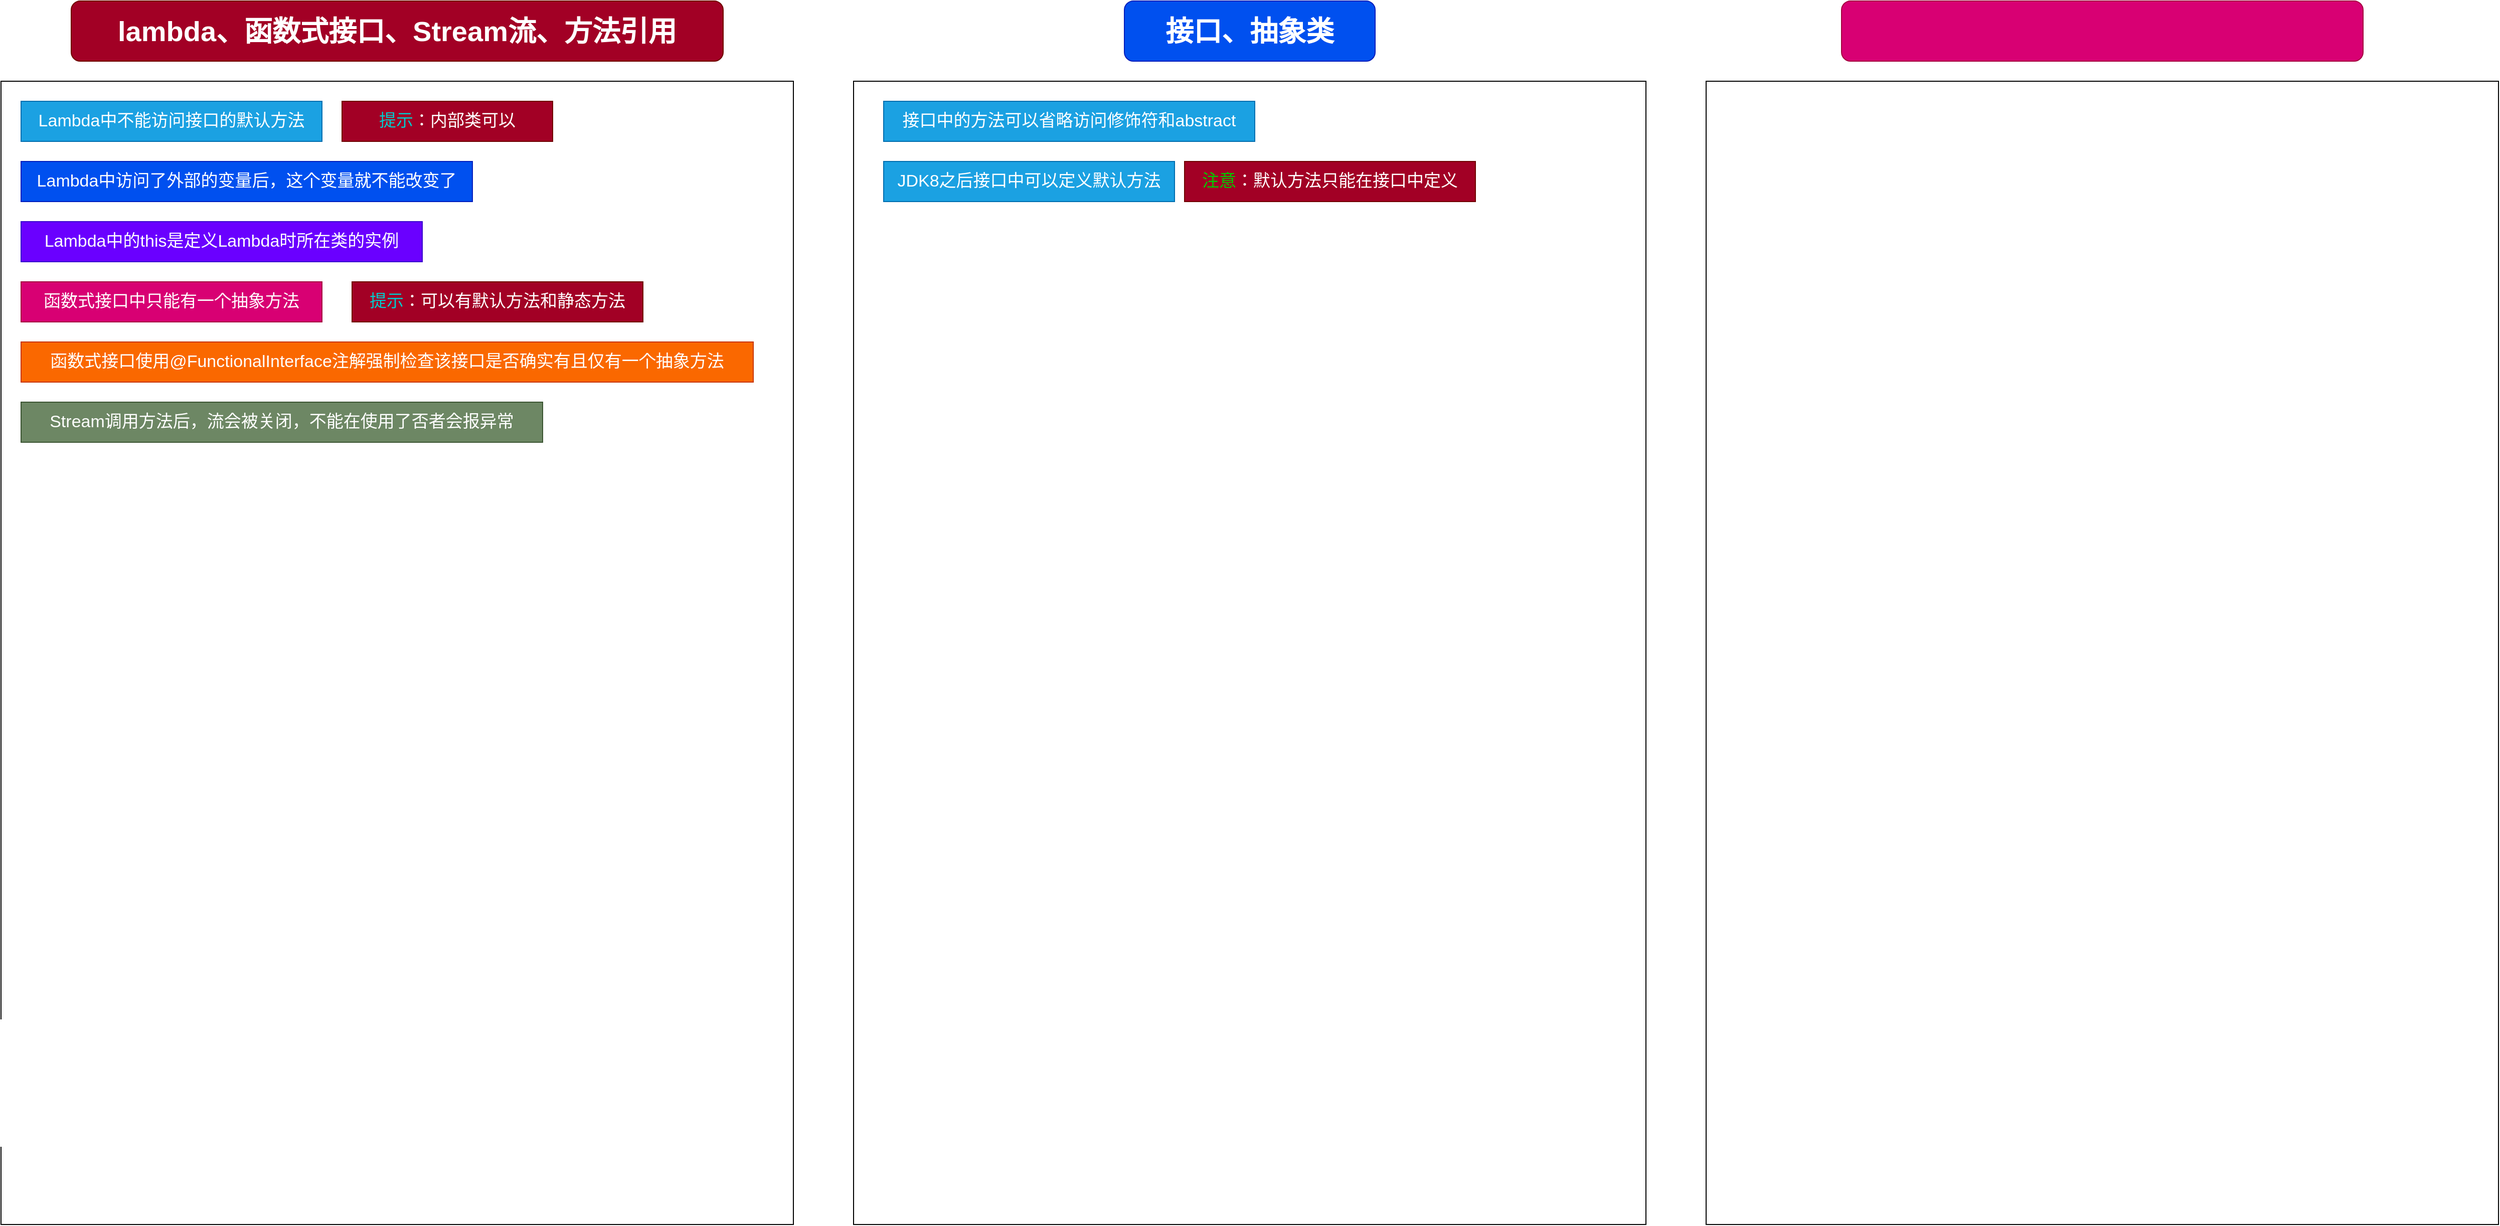<mxfile version="14.3.2" type="github">
  <diagram id="xvWdQIAjAlRENaX2uAHI" name="第 1 页">
    <mxGraphModel dx="1673" dy="896" grid="1" gridSize="10" guides="1" tooltips="1" connect="1" arrows="1" fold="1" page="1" pageScale="1" pageWidth="6500" pageHeight="4500" math="0" shadow="0">
      <root>
        <mxCell id="0" />
        <mxCell id="1" parent="0" />
        <mxCell id="S93GcgbpvPwbco9u6Sje-1" value="&lt;h1 class=&quot;title-article&quot; id=&quot;articleContentId&quot; style=&quot;box-sizing: border-box ; outline: 0px ; margin: 0px ; padding: 0px ; font-family: &amp;#34;pingfang sc&amp;#34; , &amp;#34;microsoft yahei&amp;#34; , &amp;#34;simhei&amp;#34; , &amp;#34;arial&amp;#34; , &amp;#34;simsun&amp;#34; ; font-size: 28px ; overflow-wrap: break-word ; word-break: break-all&quot;&gt;&lt;font color=&quot;#ffffff&quot;&gt;lambda、&lt;/font&gt;函数式接口、Stream流、方法引用&lt;/h1&gt;" style="rounded=1;whiteSpace=wrap;html=1;fillColor=#a20025;strokeColor=#6F0000;fontColor=#ffffff;" parent="1" vertex="1">
          <mxGeometry x="140" y="70" width="650" height="60" as="geometry" />
        </mxCell>
        <mxCell id="S93GcgbpvPwbco9u6Sje-2" value="" style="whiteSpace=wrap;html=1;" parent="1" vertex="1">
          <mxGeometry x="70" y="150" width="790" height="1140" as="geometry" />
        </mxCell>
        <mxCell id="S93GcgbpvPwbco9u6Sje-3" value="Lambda中不能访问接口的默认方法" style="text;html=1;strokeColor=#006EAF;fillColor=#1ba1e2;align=center;verticalAlign=middle;whiteSpace=wrap;rounded=0;fontSize=17;fontColor=#ffffff;" parent="1" vertex="1">
          <mxGeometry x="90" y="170" width="300" height="40" as="geometry" />
        </mxCell>
        <mxCell id="S93GcgbpvPwbco9u6Sje-4" value="Lambda中访问了外部的变量后，这个变量就不能改变了" style="text;html=1;strokeColor=#001DBC;fillColor=#0050ef;align=center;verticalAlign=middle;whiteSpace=wrap;rounded=0;fontSize=17;fontColor=#ffffff;" parent="1" vertex="1">
          <mxGeometry x="90" y="230" width="450" height="40" as="geometry" />
        </mxCell>
        <mxCell id="S93GcgbpvPwbco9u6Sje-5" value="Lambda中的this是定义Lambda时所在类的实例" style="text;html=1;strokeColor=#3700CC;fillColor=#6a00ff;align=center;verticalAlign=middle;whiteSpace=wrap;rounded=0;fontSize=17;fontColor=#ffffff;" parent="1" vertex="1">
          <mxGeometry x="90" y="290" width="400" height="40" as="geometry" />
        </mxCell>
        <mxCell id="S93GcgbpvPwbco9u6Sje-6" value="" style="whiteSpace=wrap;html=1;" parent="1" vertex="1">
          <mxGeometry x="920" y="150" width="790" height="1140" as="geometry" />
        </mxCell>
        <mxCell id="S93GcgbpvPwbco9u6Sje-7" value="&lt;h1 class=&quot;title-article&quot; id=&quot;articleContentId&quot; style=&quot;box-sizing: border-box ; outline: 0px ; margin: 0px ; padding: 0px ; font-family: &amp;#34;pingfang sc&amp;#34; , &amp;#34;microsoft yahei&amp;#34; , &amp;#34;simhei&amp;#34; , &amp;#34;arial&amp;#34; , &amp;#34;simsun&amp;#34; ; font-size: 28px ; overflow-wrap: break-word ; word-break: break-all&quot;&gt;&lt;font color=&quot;#ffffff&quot;&gt;接口、抽象类&lt;/font&gt;&lt;/h1&gt;" style="rounded=1;whiteSpace=wrap;html=1;fillColor=#0050ef;strokeColor=#001DBC;fontColor=#ffffff;" parent="1" vertex="1">
          <mxGeometry x="1190" y="70" width="250" height="60" as="geometry" />
        </mxCell>
        <mxCell id="S93GcgbpvPwbco9u6Sje-8" value="接口中的方法可以省略访问修饰符和abstract" style="text;html=1;strokeColor=#006EAF;fillColor=#1ba1e2;align=center;verticalAlign=middle;whiteSpace=wrap;rounded=0;fontSize=17;fontColor=#ffffff;fontFamily=Helvetica;" parent="1" vertex="1">
          <mxGeometry x="950" y="170" width="370" height="40" as="geometry" />
        </mxCell>
        <mxCell id="S93GcgbpvPwbco9u6Sje-9" value="JDK8之后接口中可以定义默认方法" style="text;html=1;strokeColor=#006EAF;fillColor=#1ba1e2;align=center;verticalAlign=middle;whiteSpace=wrap;rounded=0;fontSize=17;fontColor=#ffffff;fontFamily=Helvetica;" parent="1" vertex="1">
          <mxGeometry x="950" y="230" width="290" height="40" as="geometry" />
        </mxCell>
        <mxCell id="S93GcgbpvPwbco9u6Sje-10" value="&lt;font color=&quot;#00cc00&quot; style=&quot;font-size: 17px;&quot;&gt;注意&lt;/font&gt;：默认方法只能在接口中定义" style="text;html=1;strokeColor=#6F0000;fillColor=#a20025;align=center;verticalAlign=middle;whiteSpace=wrap;rounded=0;fontSize=17;fontColor=#ffffff;fontFamily=Helvetica;" parent="1" vertex="1">
          <mxGeometry x="1250" y="230" width="290" height="40" as="geometry" />
        </mxCell>
        <mxCell id="BYZ9qQVbGPhLmdlncIa--1" value="" style="whiteSpace=wrap;html=1;" vertex="1" parent="1">
          <mxGeometry x="1770" y="150" width="790" height="1140" as="geometry" />
        </mxCell>
        <mxCell id="BYZ9qQVbGPhLmdlncIa--2" value="&lt;h1 class=&quot;title-article&quot; id=&quot;articleContentId&quot; style=&quot;box-sizing: border-box ; outline: 0px ; margin: 0px ; padding: 0px ; font-family: &amp;#34;pingfang sc&amp;#34; , &amp;#34;microsoft yahei&amp;#34; , &amp;#34;simhei&amp;#34; , &amp;#34;arial&amp;#34; , &amp;#34;simsun&amp;#34; ; font-size: 28px ; overflow-wrap: break-word ; word-break: break-all&quot;&gt;&lt;br&gt;&lt;/h1&gt;" style="rounded=1;whiteSpace=wrap;html=1;fillColor=#d80073;strokeColor=#A50040;fontColor=#ffffff;" vertex="1" parent="1">
          <mxGeometry x="1905" y="70" width="520" height="60" as="geometry" />
        </mxCell>
        <mxCell id="BYZ9qQVbGPhLmdlncIa--3" value="函数式接口中只能有一个抽象方法" style="text;html=1;strokeColor=#A50040;fillColor=#d80073;align=center;verticalAlign=middle;whiteSpace=wrap;rounded=0;fontSize=17;fontColor=#ffffff;" vertex="1" parent="1">
          <mxGeometry x="90" y="350" width="300" height="40" as="geometry" />
        </mxCell>
        <mxCell id="BYZ9qQVbGPhLmdlncIa--4" value="&lt;font style=&quot;font-size: 17px&quot; color=&quot;#00cccc&quot;&gt;提示&lt;/font&gt;：可以有默认方法和静态方法" style="text;html=1;strokeColor=#6F0000;fillColor=#a20025;align=center;verticalAlign=middle;whiteSpace=wrap;rounded=0;fontSize=17;fontColor=#ffffff;fontFamily=Helvetica;" vertex="1" parent="1">
          <mxGeometry x="420" y="350" width="290" height="40" as="geometry" />
        </mxCell>
        <mxCell id="BYZ9qQVbGPhLmdlncIa--5" value="&lt;font style=&quot;font-size: 17px&quot; color=&quot;#00cccc&quot;&gt;提示&lt;/font&gt;：内部类可以" style="text;html=1;strokeColor=#6F0000;fillColor=#a20025;align=center;verticalAlign=middle;whiteSpace=wrap;rounded=0;fontSize=17;fontColor=#ffffff;fontFamily=Helvetica;" vertex="1" parent="1">
          <mxGeometry x="410" y="170" width="210" height="40" as="geometry" />
        </mxCell>
        <mxCell id="BYZ9qQVbGPhLmdlncIa--6" value="函数式接口使用@FunctionalInterface注解强制检查该接口是否确实有且仅有一个抽象方法" style="text;html=1;strokeColor=#C73500;fillColor=#fa6800;align=center;verticalAlign=middle;whiteSpace=wrap;rounded=0;fontSize=17;fontColor=#ffffff;" vertex="1" parent="1">
          <mxGeometry x="90" y="410" width="730" height="40" as="geometry" />
        </mxCell>
        <mxCell id="BYZ9qQVbGPhLmdlncIa--9" value="Stream调用方法后，流会被关闭，不能在使用了否者会报异常" style="text;html=1;strokeColor=#3A5431;fillColor=#6d8764;align=center;verticalAlign=middle;whiteSpace=wrap;rounded=0;fontSize=17;fontColor=#ffffff;" vertex="1" parent="1">
          <mxGeometry x="90" y="470" width="520" height="40" as="geometry" />
        </mxCell>
      </root>
    </mxGraphModel>
  </diagram>
</mxfile>
